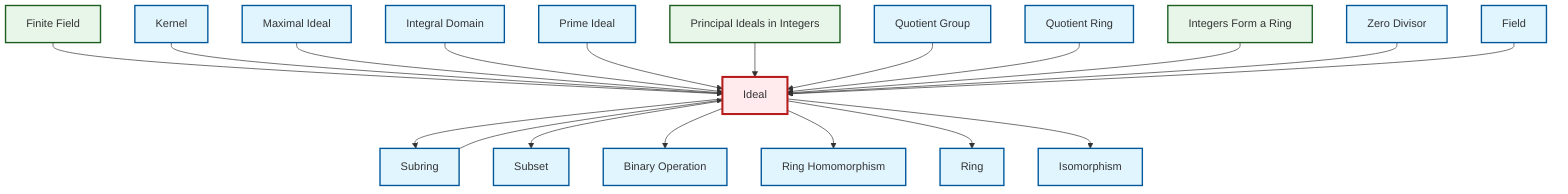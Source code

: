 graph TD
    classDef definition fill:#e1f5fe,stroke:#01579b,stroke-width:2px
    classDef theorem fill:#f3e5f5,stroke:#4a148c,stroke-width:2px
    classDef axiom fill:#fff3e0,stroke:#e65100,stroke-width:2px
    classDef example fill:#e8f5e9,stroke:#1b5e20,stroke-width:2px
    classDef current fill:#ffebee,stroke:#b71c1c,stroke-width:3px
    def-field["Field"]:::definition
    def-quotient-ring["Quotient Ring"]:::definition
    def-maximal-ideal["Maximal Ideal"]:::definition
    def-subring["Subring"]:::definition
    def-subset["Subset"]:::definition
    ex-principal-ideal["Principal Ideals in Integers"]:::example
    def-ring["Ring"]:::definition
    def-quotient-group["Quotient Group"]:::definition
    ex-finite-field["Finite Field"]:::example
    def-integral-domain["Integral Domain"]:::definition
    def-ring-homomorphism["Ring Homomorphism"]:::definition
    def-ideal["Ideal"]:::definition
    def-zero-divisor["Zero Divisor"]:::definition
    def-prime-ideal["Prime Ideal"]:::definition
    ex-integers-ring["Integers Form a Ring"]:::example
    def-kernel["Kernel"]:::definition
    def-isomorphism["Isomorphism"]:::definition
    def-binary-operation["Binary Operation"]:::definition
    def-subring --> def-ideal
    ex-finite-field --> def-ideal
    def-kernel --> def-ideal
    def-ideal --> def-subring
    def-ideal --> def-subset
    def-maximal-ideal --> def-ideal
    def-integral-domain --> def-ideal
    def-prime-ideal --> def-ideal
    def-ideal --> def-binary-operation
    ex-principal-ideal --> def-ideal
    def-ideal --> def-ring-homomorphism
    def-quotient-group --> def-ideal
    def-quotient-ring --> def-ideal
    def-ideal --> def-ring
    ex-integers-ring --> def-ideal
    def-ideal --> def-isomorphism
    def-zero-divisor --> def-ideal
    def-field --> def-ideal
    class def-ideal current